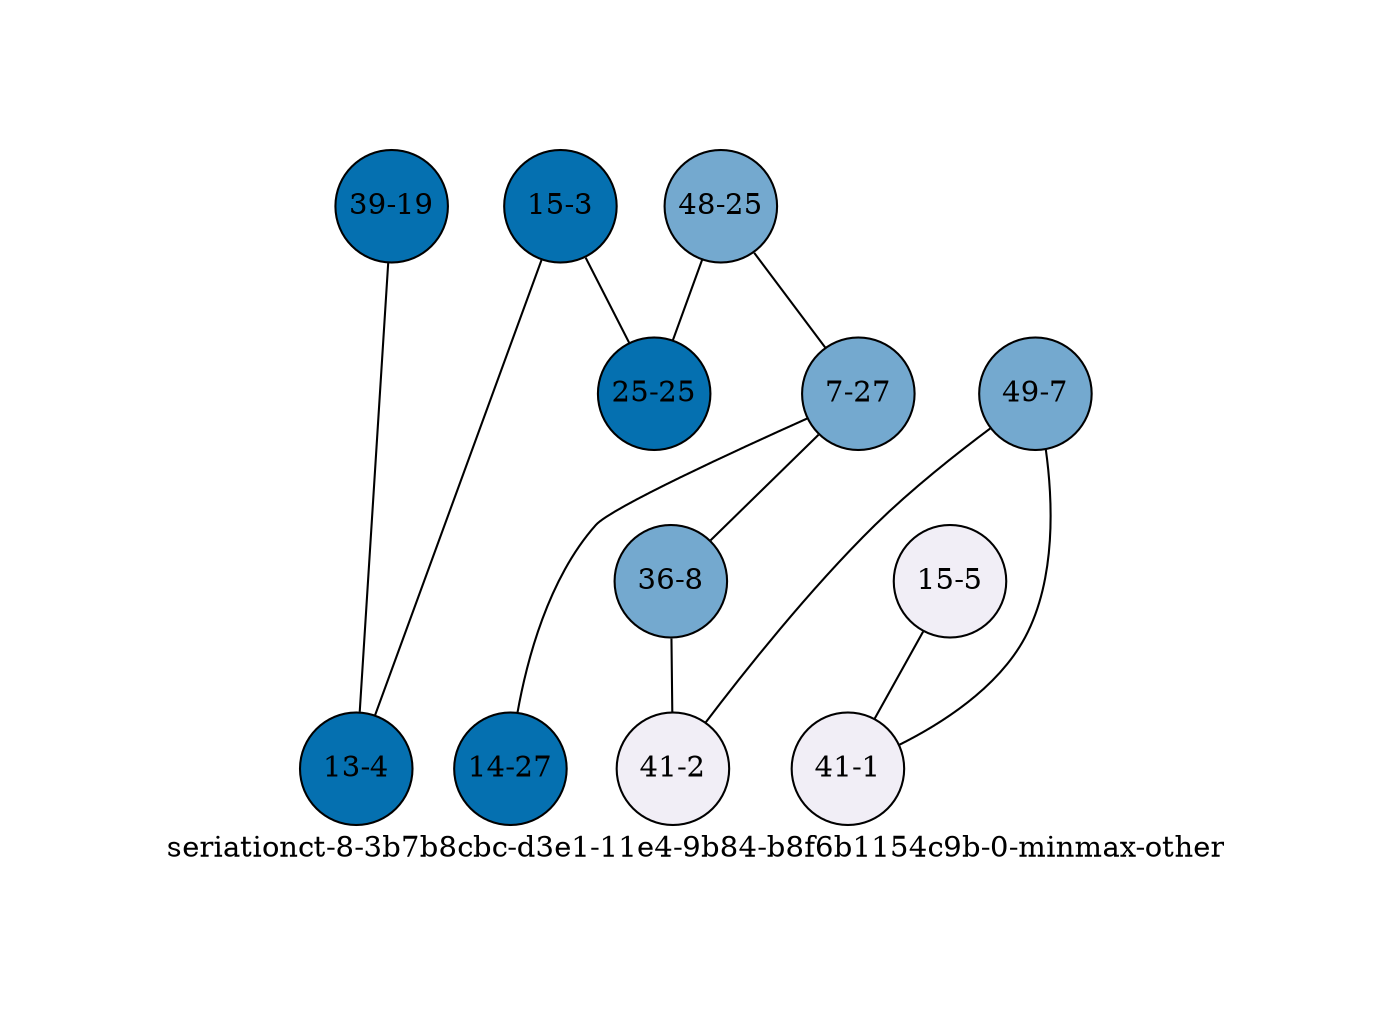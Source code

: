 strict graph "seriationct-8-3b7b8cbc-d3e1-11e4-9b84-b8f6b1154c9b-0-minmax-other" {
labelloc=b;
ratio=auto;
pad="1.0";
label="seriationct-8-3b7b8cbc-d3e1-11e4-9b84-b8f6b1154c9b-0-minmax-other";
node [width="0.75", style=filled, fixedsize=true, height="0.75", shape=circle, label=""];
0 [xCoordinate="3.0", appears_in_slice=1, yCoordinate="15.0", colorscheme=pubu4, short_label="15-3", label="15-3", fillcolor=4, id=0, size="335.07293463"];
1 [xCoordinate="19.0", appears_in_slice=1, yCoordinate="39.0", colorscheme=pubu4, short_label="39-19", label="39-19", fillcolor=4, id=1, size="240.248387435"];
2 [xCoordinate="7.0", appears_in_slice=2, yCoordinate="49.0", colorscheme=pubu4, short_label="49-7", label="49-7", fillcolor=3, id=2, size="515.882694818"];
3 [xCoordinate="5.0", appears_in_slice=4, yCoordinate="15.0", colorscheme=pubu4, short_label="15-5", label="15-5", fillcolor=1, id=3, size="559.407662185"];
4 [xCoordinate="25.0", appears_in_slice=2, yCoordinate="48.0", colorscheme=pubu4, short_label="48-25", label="48-25", fillcolor=3, id=4, size="1048.16496279"];
5 [xCoordinate="27.0", appears_in_slice=2, yCoordinate="7.0", colorscheme=pubu4, short_label="7-27", label="7-27", fillcolor=3, id=5, size="515.882694818"];
6 [xCoordinate="4.0", appears_in_slice=1, yCoordinate="13.0", colorscheme=pubu4, short_label="13-4", label="13-4", fillcolor=4, id=6, size="335.07293463"];
7 [xCoordinate="27.0", appears_in_slice=1, yCoordinate="14.0", colorscheme=pubu4, short_label="14-27", label="14-27", fillcolor=4, id=7, size="240.248387435"];
8 [xCoordinate="25.0", appears_in_slice=1, yCoordinate="25.0", colorscheme=pubu4, short_label="25-25", label="25-25", fillcolor=4, id=8, size="575.321322065"];
9 [xCoordinate="8.0", appears_in_slice=2, yCoordinate="36.0", colorscheme=pubu4, short_label="36-8", label="36-8", fillcolor=3, id=9, size="515.882694818"];
10 [xCoordinate="1.0", appears_in_slice=4, yCoordinate="41.0", colorscheme=pubu4, short_label="41-1", label="41-1", fillcolor=1, id=10, size="559.407662185"];
11 [xCoordinate="2.0", appears_in_slice=4, yCoordinate="41.0", colorscheme=pubu4, short_label="41-2", label="41-2", fillcolor=1, id=11, size="559.407662185"];
0 -- 8  [inverseweight="4.45411963898", weight="0.22451125723"];
0 -- 6  [inverseweight="3.29172259279", weight="0.303792306858"];
1 -- 6  [inverseweight="1.41734642553", weight="0.705543812006"];
2 -- 10  [inverseweight="5.17637583224", weight="0.193185354466"];
2 -- 11  [inverseweight="3.50108969792", weight="0.285625358469"];
3 -- 10  [inverseweight="2.33952127687", weight="0.427437873674"];
4 -- 8  [inverseweight="2.82668525804", weight="0.353771258103"];
4 -- 5  [inverseweight="3.40123176823", weight="0.294011131302"];
5 -- 9  [inverseweight="1.61554942465", weight="0.618984467293"];
5 -- 7  [inverseweight="1.15017204152", weight="0.869435148743"];
9 -- 11  [inverseweight="5.94551742808", weight="0.168193939736"];
}

